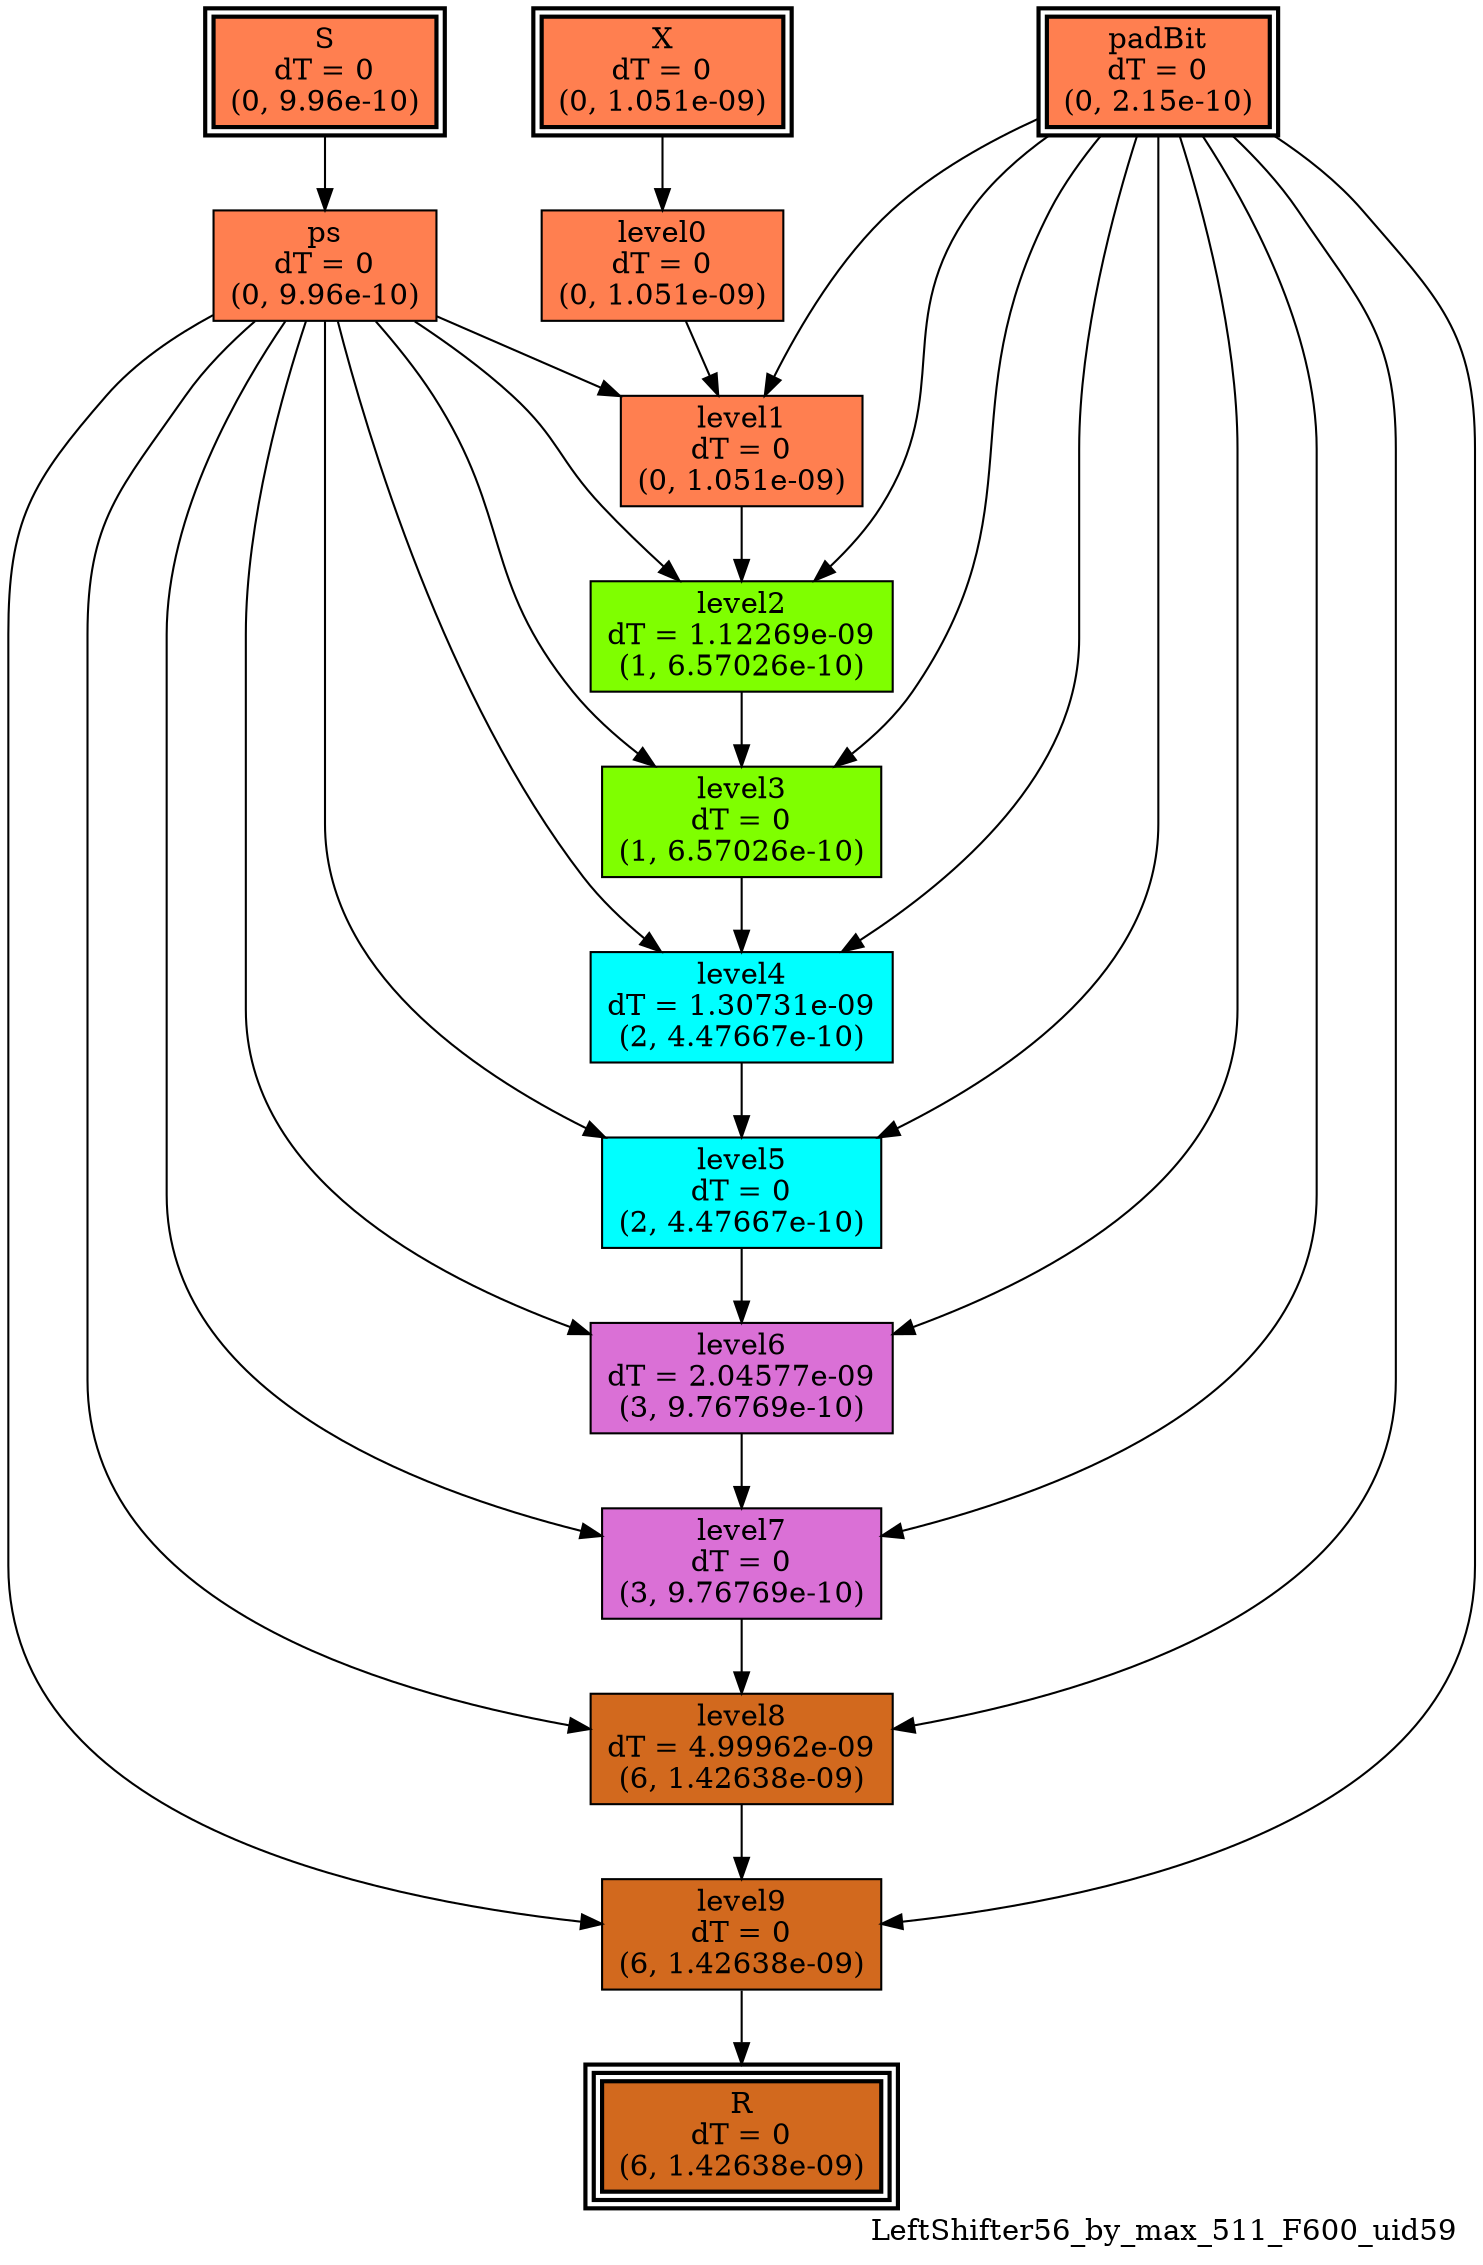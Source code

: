 digraph LeftShifter56_by_max_511_F600_uid59
{
	//graph drawing options
	label=LeftShifter56_by_max_511_F600_uid59;
	labelloc=bottom;
	labeljust=right;
	ratio=auto;
	nodesep=0.25;
	ranksep=0.5;

	//input/output signals of operator LeftShifter56_by_max_511_F600_uid59
	X__LeftShifter56_by_max_511_F600_uid59 [ label="X\ndT = 0\n(0, 1.051e-09)", shape=box, color=black, style="bold, filled", fillcolor=coral, peripheries=2 ];
	S__LeftShifter56_by_max_511_F600_uid59 [ label="S\ndT = 0\n(0, 9.96e-10)", shape=box, color=black, style="bold, filled", fillcolor=coral, peripheries=2 ];
	padBit__LeftShifter56_by_max_511_F600_uid59 [ label="padBit\ndT = 0\n(0, 2.15e-10)", shape=box, color=black, style="bold, filled", fillcolor=coral, peripheries=2 ];
	R__LeftShifter56_by_max_511_F600_uid59 [ label="R\ndT = 0\n(6, 1.42638e-09)", shape=box, color=black, style="bold, filled", fillcolor=chocolate, peripheries=3 ];
	{rank=same X__LeftShifter56_by_max_511_F600_uid59, S__LeftShifter56_by_max_511_F600_uid59, padBit__LeftShifter56_by_max_511_F600_uid59};
	{rank=same R__LeftShifter56_by_max_511_F600_uid59};
	//internal signals of operator LeftShifter56_by_max_511_F600_uid59
	ps__LeftShifter56_by_max_511_F600_uid59 [ label="ps\ndT = 0\n(0, 9.96e-10)", shape=box, color=black, style=filled, fillcolor=coral, peripheries=1 ];
	level0__LeftShifter56_by_max_511_F600_uid59 [ label="level0\ndT = 0\n(0, 1.051e-09)", shape=box, color=black, style=filled, fillcolor=coral, peripheries=1 ];
	level1__LeftShifter56_by_max_511_F600_uid59 [ label="level1\ndT = 0\n(0, 1.051e-09)", shape=box, color=black, style=filled, fillcolor=coral, peripheries=1 ];
	level2__LeftShifter56_by_max_511_F600_uid59 [ label="level2\ndT = 1.12269e-09\n(1, 6.57026e-10)", shape=box, color=black, style=filled, fillcolor=chartreuse, peripheries=1 ];
	level3__LeftShifter56_by_max_511_F600_uid59 [ label="level3\ndT = 0\n(1, 6.57026e-10)", shape=box, color=black, style=filled, fillcolor=chartreuse, peripheries=1 ];
	level4__LeftShifter56_by_max_511_F600_uid59 [ label="level4\ndT = 1.30731e-09\n(2, 4.47667e-10)", shape=box, color=black, style=filled, fillcolor=cyan, peripheries=1 ];
	level5__LeftShifter56_by_max_511_F600_uid59 [ label="level5\ndT = 0\n(2, 4.47667e-10)", shape=box, color=black, style=filled, fillcolor=cyan, peripheries=1 ];
	level6__LeftShifter56_by_max_511_F600_uid59 [ label="level6\ndT = 2.04577e-09\n(3, 9.76769e-10)", shape=box, color=black, style=filled, fillcolor=orchid, peripheries=1 ];
	level7__LeftShifter56_by_max_511_F600_uid59 [ label="level7\ndT = 0\n(3, 9.76769e-10)", shape=box, color=black, style=filled, fillcolor=orchid, peripheries=1 ];
	level8__LeftShifter56_by_max_511_F600_uid59 [ label="level8\ndT = 4.99962e-09\n(6, 1.42638e-09)", shape=box, color=black, style=filled, fillcolor=chocolate, peripheries=1 ];
	level9__LeftShifter56_by_max_511_F600_uid59 [ label="level9\ndT = 0\n(6, 1.42638e-09)", shape=box, color=black, style=filled, fillcolor=chocolate, peripheries=1 ];

	//subcomponents of operator LeftShifter56_by_max_511_F600_uid59

	//input and internal signal connections of operator LeftShifter56_by_max_511_F600_uid59
	X__LeftShifter56_by_max_511_F600_uid59 -> level0__LeftShifter56_by_max_511_F600_uid59 [ arrowhead=normal, arrowsize=1.0, arrowtail=normal, color=black, dir=forward  ];
	S__LeftShifter56_by_max_511_F600_uid59 -> ps__LeftShifter56_by_max_511_F600_uid59 [ arrowhead=normal, arrowsize=1.0, arrowtail=normal, color=black, dir=forward  ];
	padBit__LeftShifter56_by_max_511_F600_uid59 -> level1__LeftShifter56_by_max_511_F600_uid59 [ arrowhead=normal, arrowsize=1.0, arrowtail=normal, color=black, dir=forward  ];
	padBit__LeftShifter56_by_max_511_F600_uid59 -> level2__LeftShifter56_by_max_511_F600_uid59 [ arrowhead=normal, arrowsize=1.0, arrowtail=normal, color=black, dir=forward  ];
	padBit__LeftShifter56_by_max_511_F600_uid59 -> level3__LeftShifter56_by_max_511_F600_uid59 [ arrowhead=normal, arrowsize=1.0, arrowtail=normal, color=black, dir=forward  ];
	padBit__LeftShifter56_by_max_511_F600_uid59 -> level4__LeftShifter56_by_max_511_F600_uid59 [ arrowhead=normal, arrowsize=1.0, arrowtail=normal, color=black, dir=forward  ];
	padBit__LeftShifter56_by_max_511_F600_uid59 -> level5__LeftShifter56_by_max_511_F600_uid59 [ arrowhead=normal, arrowsize=1.0, arrowtail=normal, color=black, dir=forward  ];
	padBit__LeftShifter56_by_max_511_F600_uid59 -> level6__LeftShifter56_by_max_511_F600_uid59 [ arrowhead=normal, arrowsize=1.0, arrowtail=normal, color=black, dir=forward  ];
	padBit__LeftShifter56_by_max_511_F600_uid59 -> level7__LeftShifter56_by_max_511_F600_uid59 [ arrowhead=normal, arrowsize=1.0, arrowtail=normal, color=black, dir=forward  ];
	padBit__LeftShifter56_by_max_511_F600_uid59 -> level8__LeftShifter56_by_max_511_F600_uid59 [ arrowhead=normal, arrowsize=1.0, arrowtail=normal, color=black, dir=forward  ];
	padBit__LeftShifter56_by_max_511_F600_uid59 -> level9__LeftShifter56_by_max_511_F600_uid59 [ arrowhead=normal, arrowsize=1.0, arrowtail=normal, color=black, dir=forward  ];
	ps__LeftShifter56_by_max_511_F600_uid59 -> level1__LeftShifter56_by_max_511_F600_uid59 [ arrowhead=normal, arrowsize=1.0, arrowtail=normal, color=black, dir=forward  ];
	ps__LeftShifter56_by_max_511_F600_uid59 -> level2__LeftShifter56_by_max_511_F600_uid59 [ arrowhead=normal, arrowsize=1.0, arrowtail=normal, color=black, dir=forward  ];
	ps__LeftShifter56_by_max_511_F600_uid59 -> level3__LeftShifter56_by_max_511_F600_uid59 [ arrowhead=normal, arrowsize=1.0, arrowtail=normal, color=black, dir=forward  ];
	ps__LeftShifter56_by_max_511_F600_uid59 -> level4__LeftShifter56_by_max_511_F600_uid59 [ arrowhead=normal, arrowsize=1.0, arrowtail=normal, color=black, dir=forward  ];
	ps__LeftShifter56_by_max_511_F600_uid59 -> level5__LeftShifter56_by_max_511_F600_uid59 [ arrowhead=normal, arrowsize=1.0, arrowtail=normal, color=black, dir=forward  ];
	ps__LeftShifter56_by_max_511_F600_uid59 -> level6__LeftShifter56_by_max_511_F600_uid59 [ arrowhead=normal, arrowsize=1.0, arrowtail=normal, color=black, dir=forward  ];
	ps__LeftShifter56_by_max_511_F600_uid59 -> level7__LeftShifter56_by_max_511_F600_uid59 [ arrowhead=normal, arrowsize=1.0, arrowtail=normal, color=black, dir=forward  ];
	ps__LeftShifter56_by_max_511_F600_uid59 -> level8__LeftShifter56_by_max_511_F600_uid59 [ arrowhead=normal, arrowsize=1.0, arrowtail=normal, color=black, dir=forward  ];
	ps__LeftShifter56_by_max_511_F600_uid59 -> level9__LeftShifter56_by_max_511_F600_uid59 [ arrowhead=normal, arrowsize=1.0, arrowtail=normal, color=black, dir=forward  ];
	level0__LeftShifter56_by_max_511_F600_uid59 -> level1__LeftShifter56_by_max_511_F600_uid59 [ arrowhead=normal, arrowsize=1.0, arrowtail=normal, color=black, dir=forward  ];
	level1__LeftShifter56_by_max_511_F600_uid59 -> level2__LeftShifter56_by_max_511_F600_uid59 [ arrowhead=normal, arrowsize=1.0, arrowtail=normal, color=black, dir=forward  ];
	level2__LeftShifter56_by_max_511_F600_uid59 -> level3__LeftShifter56_by_max_511_F600_uid59 [ arrowhead=normal, arrowsize=1.0, arrowtail=normal, color=black, dir=forward  ];
	level3__LeftShifter56_by_max_511_F600_uid59 -> level4__LeftShifter56_by_max_511_F600_uid59 [ arrowhead=normal, arrowsize=1.0, arrowtail=normal, color=black, dir=forward  ];
	level4__LeftShifter56_by_max_511_F600_uid59 -> level5__LeftShifter56_by_max_511_F600_uid59 [ arrowhead=normal, arrowsize=1.0, arrowtail=normal, color=black, dir=forward  ];
	level5__LeftShifter56_by_max_511_F600_uid59 -> level6__LeftShifter56_by_max_511_F600_uid59 [ arrowhead=normal, arrowsize=1.0, arrowtail=normal, color=black, dir=forward  ];
	level6__LeftShifter56_by_max_511_F600_uid59 -> level7__LeftShifter56_by_max_511_F600_uid59 [ arrowhead=normal, arrowsize=1.0, arrowtail=normal, color=black, dir=forward  ];
	level7__LeftShifter56_by_max_511_F600_uid59 -> level8__LeftShifter56_by_max_511_F600_uid59 [ arrowhead=normal, arrowsize=1.0, arrowtail=normal, color=black, dir=forward  ];
	level8__LeftShifter56_by_max_511_F600_uid59 -> level9__LeftShifter56_by_max_511_F600_uid59 [ arrowhead=normal, arrowsize=1.0, arrowtail=normal, color=black, dir=forward  ];
	level9__LeftShifter56_by_max_511_F600_uid59 -> R__LeftShifter56_by_max_511_F600_uid59 [ arrowhead=normal, arrowsize=1.0, arrowtail=normal, color=black, dir=forward  ];
}

